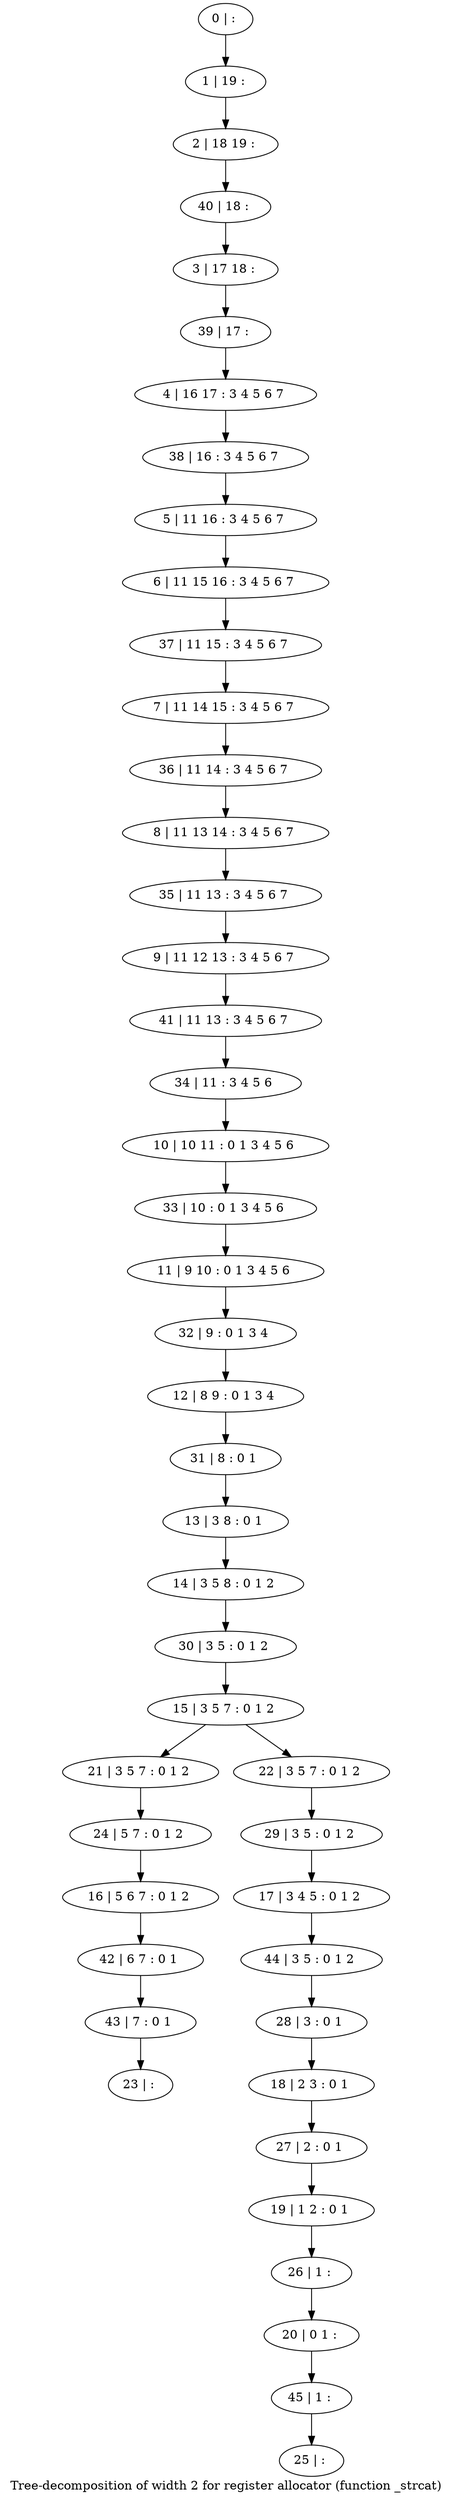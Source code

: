 digraph G {
graph [label="Tree-decomposition of width 2 for register allocator (function _strcat)"]
0[label="0 | : "];
1[label="1 | 19 : "];
2[label="2 | 18 19 : "];
3[label="3 | 17 18 : "];
4[label="4 | 16 17 : 3 4 5 6 7 "];
5[label="5 | 11 16 : 3 4 5 6 7 "];
6[label="6 | 11 15 16 : 3 4 5 6 7 "];
7[label="7 | 11 14 15 : 3 4 5 6 7 "];
8[label="8 | 11 13 14 : 3 4 5 6 7 "];
9[label="9 | 11 12 13 : 3 4 5 6 7 "];
10[label="10 | 10 11 : 0 1 3 4 5 6 "];
11[label="11 | 9 10 : 0 1 3 4 5 6 "];
12[label="12 | 8 9 : 0 1 3 4 "];
13[label="13 | 3 8 : 0 1 "];
14[label="14 | 3 5 8 : 0 1 2 "];
15[label="15 | 3 5 7 : 0 1 2 "];
16[label="16 | 5 6 7 : 0 1 2 "];
17[label="17 | 3 4 5 : 0 1 2 "];
18[label="18 | 2 3 : 0 1 "];
19[label="19 | 1 2 : 0 1 "];
20[label="20 | 0 1 : "];
21[label="21 | 3 5 7 : 0 1 2 "];
22[label="22 | 3 5 7 : 0 1 2 "];
23[label="23 | : "];
24[label="24 | 5 7 : 0 1 2 "];
25[label="25 | : "];
26[label="26 | 1 : "];
27[label="27 | 2 : 0 1 "];
28[label="28 | 3 : 0 1 "];
29[label="29 | 3 5 : 0 1 2 "];
30[label="30 | 3 5 : 0 1 2 "];
31[label="31 | 8 : 0 1 "];
32[label="32 | 9 : 0 1 3 4 "];
33[label="33 | 10 : 0 1 3 4 5 6 "];
34[label="34 | 11 : 3 4 5 6 "];
35[label="35 | 11 13 : 3 4 5 6 7 "];
36[label="36 | 11 14 : 3 4 5 6 7 "];
37[label="37 | 11 15 : 3 4 5 6 7 "];
38[label="38 | 16 : 3 4 5 6 7 "];
39[label="39 | 17 : "];
40[label="40 | 18 : "];
41[label="41 | 11 13 : 3 4 5 6 7 "];
42[label="42 | 6 7 : 0 1 "];
43[label="43 | 7 : 0 1 "];
44[label="44 | 3 5 : 0 1 2 "];
45[label="45 | 1 : "];
0->1 ;
1->2 ;
5->6 ;
13->14 ;
15->21 ;
15->22 ;
24->16 ;
21->24 ;
26->20 ;
19->26 ;
27->19 ;
18->27 ;
28->18 ;
29->17 ;
22->29 ;
30->15 ;
14->30 ;
31->13 ;
12->31 ;
32->12 ;
11->32 ;
33->11 ;
10->33 ;
34->10 ;
35->9 ;
8->35 ;
36->8 ;
7->36 ;
37->7 ;
6->37 ;
38->5 ;
4->38 ;
39->4 ;
3->39 ;
40->3 ;
2->40 ;
41->34 ;
9->41 ;
16->42 ;
43->23 ;
42->43 ;
44->28 ;
17->44 ;
45->25 ;
20->45 ;
}
